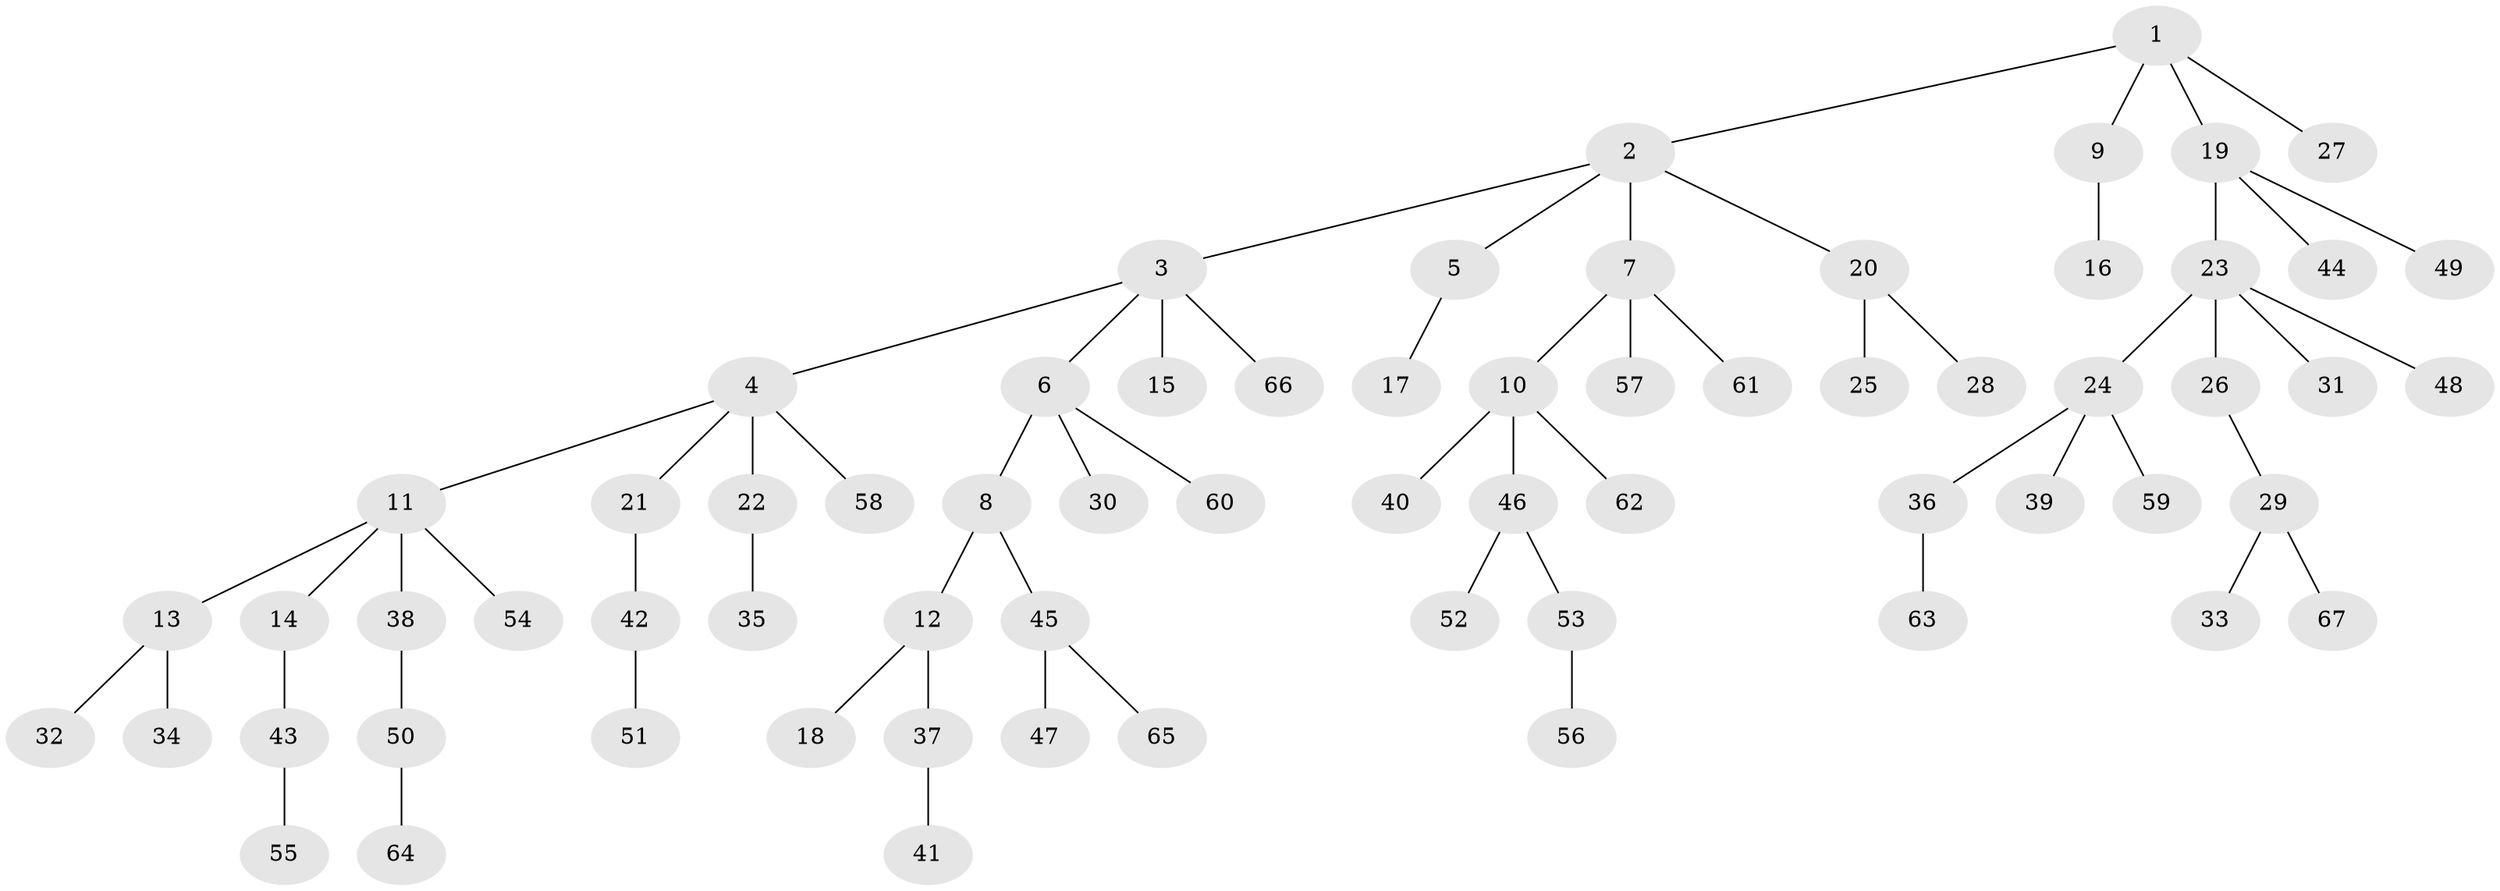// coarse degree distribution, {7: 0.021739130434782608, 6: 0.021739130434782608, 2: 0.15217391304347827, 4: 0.08695652173913043, 5: 0.043478260869565216, 3: 0.06521739130434782, 1: 0.6086956521739131}
// Generated by graph-tools (version 1.1) at 2025/19/03/04/25 18:19:08]
// undirected, 67 vertices, 66 edges
graph export_dot {
graph [start="1"]
  node [color=gray90,style=filled];
  1;
  2;
  3;
  4;
  5;
  6;
  7;
  8;
  9;
  10;
  11;
  12;
  13;
  14;
  15;
  16;
  17;
  18;
  19;
  20;
  21;
  22;
  23;
  24;
  25;
  26;
  27;
  28;
  29;
  30;
  31;
  32;
  33;
  34;
  35;
  36;
  37;
  38;
  39;
  40;
  41;
  42;
  43;
  44;
  45;
  46;
  47;
  48;
  49;
  50;
  51;
  52;
  53;
  54;
  55;
  56;
  57;
  58;
  59;
  60;
  61;
  62;
  63;
  64;
  65;
  66;
  67;
  1 -- 2;
  1 -- 9;
  1 -- 19;
  1 -- 27;
  2 -- 3;
  2 -- 5;
  2 -- 7;
  2 -- 20;
  3 -- 4;
  3 -- 6;
  3 -- 15;
  3 -- 66;
  4 -- 11;
  4 -- 21;
  4 -- 22;
  4 -- 58;
  5 -- 17;
  6 -- 8;
  6 -- 30;
  6 -- 60;
  7 -- 10;
  7 -- 57;
  7 -- 61;
  8 -- 12;
  8 -- 45;
  9 -- 16;
  10 -- 40;
  10 -- 46;
  10 -- 62;
  11 -- 13;
  11 -- 14;
  11 -- 38;
  11 -- 54;
  12 -- 18;
  12 -- 37;
  13 -- 32;
  13 -- 34;
  14 -- 43;
  19 -- 23;
  19 -- 44;
  19 -- 49;
  20 -- 25;
  20 -- 28;
  21 -- 42;
  22 -- 35;
  23 -- 24;
  23 -- 26;
  23 -- 31;
  23 -- 48;
  24 -- 36;
  24 -- 39;
  24 -- 59;
  26 -- 29;
  29 -- 33;
  29 -- 67;
  36 -- 63;
  37 -- 41;
  38 -- 50;
  42 -- 51;
  43 -- 55;
  45 -- 47;
  45 -- 65;
  46 -- 52;
  46 -- 53;
  50 -- 64;
  53 -- 56;
}
